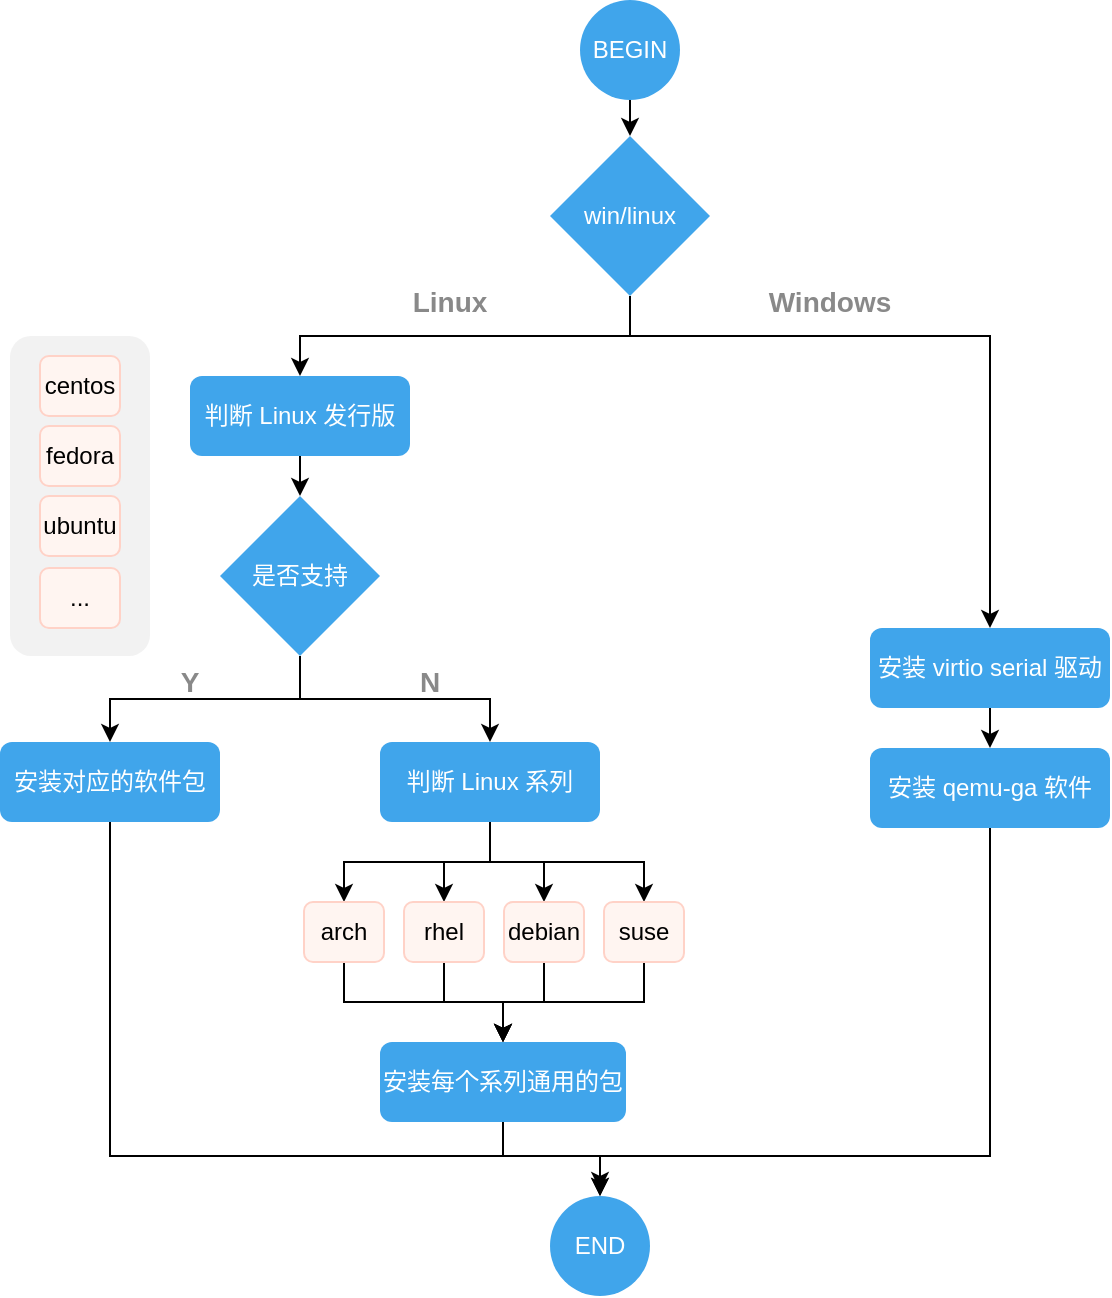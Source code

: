 <mxfile version="21.5.0" type="device">
  <diagram name="第 1 页" id="gsbbFs3zFN1NnET_AECv">
    <mxGraphModel dx="1416" dy="818" grid="1" gridSize="10" guides="1" tooltips="1" connect="1" arrows="1" fold="1" page="1" pageScale="1" pageWidth="827" pageHeight="1169" math="0" shadow="0">
      <root>
        <mxCell id="0" />
        <mxCell id="1" parent="0" />
        <mxCell id="Tiod2crEka9JLSqXW2F_-25" value="" style="rounded=1;whiteSpace=wrap;html=1;fillColor=#F2F2F2;strokeColor=none;" vertex="1" parent="1">
          <mxGeometry x="90" y="300" width="70" height="160" as="geometry" />
        </mxCell>
        <mxCell id="Tiod2crEka9JLSqXW2F_-3" style="edgeStyle=orthogonalEdgeStyle;rounded=0;orthogonalLoop=1;jettySize=auto;html=1;exitX=0.5;exitY=1;exitDx=0;exitDy=0;" edge="1" parent="1" source="Tiod2crEka9JLSqXW2F_-1" target="Tiod2crEka9JLSqXW2F_-2">
          <mxGeometry relative="1" as="geometry" />
        </mxCell>
        <mxCell id="Tiod2crEka9JLSqXW2F_-53" style="edgeStyle=orthogonalEdgeStyle;rounded=0;orthogonalLoop=1;jettySize=auto;html=1;exitX=0.5;exitY=1;exitDx=0;exitDy=0;" edge="1" parent="1" source="Tiod2crEka9JLSqXW2F_-1" target="Tiod2crEka9JLSqXW2F_-52">
          <mxGeometry relative="1" as="geometry">
            <Array as="points">
              <mxPoint x="400" y="300" />
              <mxPoint x="580" y="300" />
            </Array>
          </mxGeometry>
        </mxCell>
        <mxCell id="Tiod2crEka9JLSqXW2F_-1" value="win/linux" style="rhombus;whiteSpace=wrap;html=1;fillColor=#40A5EB;strokeColor=none;fontColor=#FFFFFF;" vertex="1" parent="1">
          <mxGeometry x="360" y="200" width="80" height="80" as="geometry" />
        </mxCell>
        <mxCell id="Tiod2crEka9JLSqXW2F_-12" style="edgeStyle=orthogonalEdgeStyle;rounded=0;orthogonalLoop=1;jettySize=auto;html=1;exitX=0.5;exitY=1;exitDx=0;exitDy=0;entryX=0.5;entryY=0;entryDx=0;entryDy=0;" edge="1" parent="1" source="Tiod2crEka9JLSqXW2F_-2" target="Tiod2crEka9JLSqXW2F_-11">
          <mxGeometry relative="1" as="geometry" />
        </mxCell>
        <mxCell id="Tiod2crEka9JLSqXW2F_-2" value="判断 Linux 发行版" style="rounded=1;whiteSpace=wrap;html=1;gradientColor=none;fillColor=#40A5EB;strokeColor=none;fontColor=#FFFFFF;" vertex="1" parent="1">
          <mxGeometry x="180" y="320" width="110" height="40" as="geometry" />
        </mxCell>
        <mxCell id="Tiod2crEka9JLSqXW2F_-6" value="&lt;span style=&quot;font-size: 14px;&quot;&gt;&lt;b&gt;&lt;font color=&quot;#898989&quot;&gt;Linux&lt;/font&gt;&lt;/b&gt;&lt;/span&gt;" style="text;html=1;strokeColor=none;fillColor=none;align=center;verticalAlign=middle;whiteSpace=wrap;rounded=0;" vertex="1" parent="1">
          <mxGeometry x="260" y="270" width="100" height="26" as="geometry" />
        </mxCell>
        <mxCell id="Tiod2crEka9JLSqXW2F_-17" style="edgeStyle=orthogonalEdgeStyle;rounded=0;orthogonalLoop=1;jettySize=auto;html=1;exitX=0.5;exitY=1;exitDx=0;exitDy=0;entryX=0.5;entryY=0;entryDx=0;entryDy=0;" edge="1" parent="1" source="Tiod2crEka9JLSqXW2F_-11" target="Tiod2crEka9JLSqXW2F_-16">
          <mxGeometry relative="1" as="geometry" />
        </mxCell>
        <mxCell id="Tiod2crEka9JLSqXW2F_-20" style="edgeStyle=orthogonalEdgeStyle;rounded=0;orthogonalLoop=1;jettySize=auto;html=1;exitX=0.5;exitY=1;exitDx=0;exitDy=0;entryX=0.5;entryY=0;entryDx=0;entryDy=0;" edge="1" parent="1" source="Tiod2crEka9JLSqXW2F_-11" target="Tiod2crEka9JLSqXW2F_-19">
          <mxGeometry relative="1" as="geometry" />
        </mxCell>
        <mxCell id="Tiod2crEka9JLSqXW2F_-11" value="是否支持" style="rhombus;whiteSpace=wrap;html=1;fillColor=#40A5EB;strokeColor=none;fontColor=#FFFFFF;" vertex="1" parent="1">
          <mxGeometry x="195" y="380" width="80" height="80" as="geometry" />
        </mxCell>
        <mxCell id="Tiod2crEka9JLSqXW2F_-50" style="edgeStyle=orthogonalEdgeStyle;rounded=0;orthogonalLoop=1;jettySize=auto;html=1;exitX=0.5;exitY=1;exitDx=0;exitDy=0;entryX=0.5;entryY=0;entryDx=0;entryDy=0;" edge="1" parent="1" source="Tiod2crEka9JLSqXW2F_-16" target="Tiod2crEka9JLSqXW2F_-49">
          <mxGeometry relative="1" as="geometry">
            <Array as="points">
              <mxPoint x="140" y="710" />
              <mxPoint x="385" y="710" />
            </Array>
          </mxGeometry>
        </mxCell>
        <mxCell id="Tiod2crEka9JLSqXW2F_-16" value="安装对应的软件包" style="rounded=1;whiteSpace=wrap;html=1;gradientColor=none;fillColor=#40A5EB;strokeColor=none;fontColor=#FFFFFF;" vertex="1" parent="1">
          <mxGeometry x="85" y="503" width="110" height="40" as="geometry" />
        </mxCell>
        <mxCell id="Tiod2crEka9JLSqXW2F_-18" value="&lt;font color=&quot;#898989&quot;&gt;&lt;span style=&quot;font-size: 14px;&quot;&gt;&lt;b&gt;N&lt;/b&gt;&lt;/span&gt;&lt;/font&gt;" style="text;html=1;strokeColor=none;fillColor=none;align=center;verticalAlign=middle;whiteSpace=wrap;rounded=0;" vertex="1" parent="1">
          <mxGeometry x="250" y="460" width="100" height="26" as="geometry" />
        </mxCell>
        <mxCell id="Tiod2crEka9JLSqXW2F_-38" style="edgeStyle=orthogonalEdgeStyle;rounded=0;orthogonalLoop=1;jettySize=auto;html=1;exitX=0.5;exitY=1;exitDx=0;exitDy=0;entryX=0.5;entryY=0;entryDx=0;entryDy=0;" edge="1" parent="1" source="Tiod2crEka9JLSqXW2F_-19" target="Tiod2crEka9JLSqXW2F_-26">
          <mxGeometry relative="1" as="geometry" />
        </mxCell>
        <mxCell id="Tiod2crEka9JLSqXW2F_-40" style="edgeStyle=orthogonalEdgeStyle;rounded=0;orthogonalLoop=1;jettySize=auto;html=1;exitX=0.5;exitY=1;exitDx=0;exitDy=0;entryX=0.5;entryY=0;entryDx=0;entryDy=0;" edge="1" parent="1" source="Tiod2crEka9JLSqXW2F_-19" target="Tiod2crEka9JLSqXW2F_-27">
          <mxGeometry relative="1" as="geometry" />
        </mxCell>
        <mxCell id="Tiod2crEka9JLSqXW2F_-41" style="edgeStyle=orthogonalEdgeStyle;rounded=0;orthogonalLoop=1;jettySize=auto;html=1;exitX=0.5;exitY=1;exitDx=0;exitDy=0;entryX=0.5;entryY=0;entryDx=0;entryDy=0;" edge="1" parent="1" source="Tiod2crEka9JLSqXW2F_-19" target="Tiod2crEka9JLSqXW2F_-28">
          <mxGeometry relative="1" as="geometry" />
        </mxCell>
        <mxCell id="Tiod2crEka9JLSqXW2F_-42" style="edgeStyle=orthogonalEdgeStyle;rounded=0;orthogonalLoop=1;jettySize=auto;html=1;exitX=0.5;exitY=1;exitDx=0;exitDy=0;entryX=0.5;entryY=0;entryDx=0;entryDy=0;" edge="1" parent="1" source="Tiod2crEka9JLSqXW2F_-19" target="Tiod2crEka9JLSqXW2F_-29">
          <mxGeometry relative="1" as="geometry" />
        </mxCell>
        <mxCell id="Tiod2crEka9JLSqXW2F_-19" value="判断 Linux 系列" style="rounded=1;whiteSpace=wrap;html=1;gradientColor=none;fillColor=#40A5EB;strokeColor=none;fontColor=#FFFFFF;" vertex="1" parent="1">
          <mxGeometry x="275" y="503" width="110" height="40" as="geometry" />
        </mxCell>
        <mxCell id="Tiod2crEka9JLSqXW2F_-23" value="&lt;font color=&quot;#898989&quot;&gt;&lt;span style=&quot;font-size: 14px;&quot;&gt;&lt;b&gt;Y&lt;/b&gt;&lt;/span&gt;&lt;/font&gt;" style="text;html=1;strokeColor=none;fillColor=none;align=center;verticalAlign=middle;whiteSpace=wrap;rounded=0;" vertex="1" parent="1">
          <mxGeometry x="130" y="460" width="100" height="26" as="geometry" />
        </mxCell>
        <mxCell id="Tiod2crEka9JLSqXW2F_-44" style="edgeStyle=orthogonalEdgeStyle;rounded=0;orthogonalLoop=1;jettySize=auto;html=1;exitX=0.5;exitY=1;exitDx=0;exitDy=0;entryX=0.5;entryY=0;entryDx=0;entryDy=0;" edge="1" parent="1" source="Tiod2crEka9JLSqXW2F_-26" target="Tiod2crEka9JLSqXW2F_-43">
          <mxGeometry relative="1" as="geometry" />
        </mxCell>
        <mxCell id="Tiod2crEka9JLSqXW2F_-26" value="arch" style="rounded=1;whiteSpace=wrap;html=1;fillColor=#FFF5F1;strokeColor=#FFD2C7;" vertex="1" parent="1">
          <mxGeometry x="237" y="583" width="40" height="30" as="geometry" />
        </mxCell>
        <mxCell id="Tiod2crEka9JLSqXW2F_-45" style="edgeStyle=orthogonalEdgeStyle;rounded=0;orthogonalLoop=1;jettySize=auto;html=1;exitX=0.5;exitY=1;exitDx=0;exitDy=0;" edge="1" parent="1" source="Tiod2crEka9JLSqXW2F_-27" target="Tiod2crEka9JLSqXW2F_-43">
          <mxGeometry relative="1" as="geometry" />
        </mxCell>
        <mxCell id="Tiod2crEka9JLSqXW2F_-27" value="rhel" style="rounded=1;whiteSpace=wrap;html=1;fillColor=#FFF5F1;strokeColor=#FFD2C7;" vertex="1" parent="1">
          <mxGeometry x="287" y="583" width="40" height="30" as="geometry" />
        </mxCell>
        <mxCell id="Tiod2crEka9JLSqXW2F_-46" style="edgeStyle=orthogonalEdgeStyle;rounded=0;orthogonalLoop=1;jettySize=auto;html=1;exitX=0.5;exitY=1;exitDx=0;exitDy=0;entryX=0.5;entryY=0;entryDx=0;entryDy=0;" edge="1" parent="1" source="Tiod2crEka9JLSqXW2F_-28" target="Tiod2crEka9JLSqXW2F_-43">
          <mxGeometry relative="1" as="geometry" />
        </mxCell>
        <mxCell id="Tiod2crEka9JLSqXW2F_-28" value="debian" style="rounded=1;whiteSpace=wrap;html=1;fillColor=#FFF5F1;strokeColor=#FFD2C7;" vertex="1" parent="1">
          <mxGeometry x="337" y="583" width="40" height="30" as="geometry" />
        </mxCell>
        <mxCell id="Tiod2crEka9JLSqXW2F_-48" style="edgeStyle=orthogonalEdgeStyle;rounded=0;orthogonalLoop=1;jettySize=auto;html=1;exitX=0.5;exitY=1;exitDx=0;exitDy=0;entryX=0.5;entryY=0;entryDx=0;entryDy=0;" edge="1" parent="1" source="Tiod2crEka9JLSqXW2F_-29" target="Tiod2crEka9JLSqXW2F_-43">
          <mxGeometry relative="1" as="geometry" />
        </mxCell>
        <mxCell id="Tiod2crEka9JLSqXW2F_-29" value="suse" style="rounded=1;whiteSpace=wrap;html=1;fillColor=#FFF5F1;strokeColor=#FFD2C7;" vertex="1" parent="1">
          <mxGeometry x="387" y="583" width="40" height="30" as="geometry" />
        </mxCell>
        <mxCell id="Tiod2crEka9JLSqXW2F_-31" value="centos" style="rounded=1;whiteSpace=wrap;html=1;fillColor=#FFF5F1;strokeColor=#FFD2C7;" vertex="1" parent="1">
          <mxGeometry x="105" y="310" width="40" height="30" as="geometry" />
        </mxCell>
        <mxCell id="Tiod2crEka9JLSqXW2F_-32" value="fedora" style="rounded=1;whiteSpace=wrap;html=1;fillColor=#FFF5F1;strokeColor=#FFD2C7;" vertex="1" parent="1">
          <mxGeometry x="105" y="345" width="40" height="30" as="geometry" />
        </mxCell>
        <mxCell id="Tiod2crEka9JLSqXW2F_-35" value="ubuntu" style="rounded=1;whiteSpace=wrap;html=1;fillColor=#FFF5F1;strokeColor=#FFD2C7;" vertex="1" parent="1">
          <mxGeometry x="105" y="380" width="40" height="30" as="geometry" />
        </mxCell>
        <mxCell id="Tiod2crEka9JLSqXW2F_-36" value="..." style="rounded=1;whiteSpace=wrap;html=1;fillColor=#FFF5F1;strokeColor=#FFD2C7;" vertex="1" parent="1">
          <mxGeometry x="105" y="416" width="40" height="30" as="geometry" />
        </mxCell>
        <mxCell id="Tiod2crEka9JLSqXW2F_-51" style="edgeStyle=orthogonalEdgeStyle;rounded=0;orthogonalLoop=1;jettySize=auto;html=1;exitX=0.5;exitY=1;exitDx=0;exitDy=0;entryX=0.5;entryY=0;entryDx=0;entryDy=0;" edge="1" parent="1">
          <mxGeometry relative="1" as="geometry">
            <mxPoint x="336.5" y="690" as="sourcePoint" />
            <mxPoint x="385" y="727" as="targetPoint" />
            <Array as="points">
              <mxPoint x="337" y="710" />
              <mxPoint x="385" y="710" />
            </Array>
          </mxGeometry>
        </mxCell>
        <mxCell id="Tiod2crEka9JLSqXW2F_-43" value="安装每个系列通用的包" style="rounded=1;whiteSpace=wrap;html=1;gradientColor=none;fillColor=#40A5EB;strokeColor=none;fontColor=#FFFFFF;" vertex="1" parent="1">
          <mxGeometry x="275" y="653" width="123" height="40" as="geometry" />
        </mxCell>
        <mxCell id="Tiod2crEka9JLSqXW2F_-49" value="END" style="ellipse;whiteSpace=wrap;html=1;aspect=fixed;fillColor=#40A5EB;fontColor=#FFFFFF;strokeColor=none;" vertex="1" parent="1">
          <mxGeometry x="360" y="730" width="50" height="50" as="geometry" />
        </mxCell>
        <mxCell id="Tiod2crEka9JLSqXW2F_-55" style="edgeStyle=orthogonalEdgeStyle;rounded=0;orthogonalLoop=1;jettySize=auto;html=1;exitX=0.5;exitY=1;exitDx=0;exitDy=0;entryX=0.5;entryY=0;entryDx=0;entryDy=0;" edge="1" parent="1" source="Tiod2crEka9JLSqXW2F_-52" target="Tiod2crEka9JLSqXW2F_-54">
          <mxGeometry relative="1" as="geometry" />
        </mxCell>
        <mxCell id="Tiod2crEka9JLSqXW2F_-52" value="安装 virtio serial 驱动" style="rounded=1;whiteSpace=wrap;html=1;gradientColor=none;fillColor=#40A5EB;strokeColor=none;fontColor=#FFFFFF;" vertex="1" parent="1">
          <mxGeometry x="520" y="446" width="120" height="40" as="geometry" />
        </mxCell>
        <mxCell id="Tiod2crEka9JLSqXW2F_-56" style="edgeStyle=orthogonalEdgeStyle;rounded=0;orthogonalLoop=1;jettySize=auto;html=1;exitX=0.5;exitY=1;exitDx=0;exitDy=0;entryX=0.5;entryY=0;entryDx=0;entryDy=0;" edge="1" parent="1" source="Tiod2crEka9JLSqXW2F_-54" target="Tiod2crEka9JLSqXW2F_-49">
          <mxGeometry relative="1" as="geometry">
            <Array as="points">
              <mxPoint x="580" y="710" />
              <mxPoint x="385" y="710" />
            </Array>
          </mxGeometry>
        </mxCell>
        <mxCell id="Tiod2crEka9JLSqXW2F_-54" value="安装 qemu-ga 软件" style="rounded=1;whiteSpace=wrap;html=1;gradientColor=none;fillColor=#40A5EB;strokeColor=none;fontColor=#FFFFFF;" vertex="1" parent="1">
          <mxGeometry x="520" y="506" width="120" height="40" as="geometry" />
        </mxCell>
        <mxCell id="Tiod2crEka9JLSqXW2F_-57" value="&lt;span style=&quot;font-size: 14px;&quot;&gt;&lt;b&gt;&lt;font color=&quot;#898989&quot;&gt;Windows&lt;/font&gt;&lt;/b&gt;&lt;/span&gt;" style="text;html=1;strokeColor=none;fillColor=none;align=center;verticalAlign=middle;whiteSpace=wrap;rounded=0;" vertex="1" parent="1">
          <mxGeometry x="450" y="270" width="100" height="26" as="geometry" />
        </mxCell>
        <mxCell id="Tiod2crEka9JLSqXW2F_-59" style="edgeStyle=orthogonalEdgeStyle;rounded=0;orthogonalLoop=1;jettySize=auto;html=1;exitX=0.5;exitY=1;exitDx=0;exitDy=0;entryX=0.5;entryY=0;entryDx=0;entryDy=0;" edge="1" parent="1" source="Tiod2crEka9JLSqXW2F_-58" target="Tiod2crEka9JLSqXW2F_-1">
          <mxGeometry relative="1" as="geometry" />
        </mxCell>
        <mxCell id="Tiod2crEka9JLSqXW2F_-58" value="BEGIN" style="ellipse;whiteSpace=wrap;html=1;aspect=fixed;fillColor=#40A5EB;fontColor=#FFFFFF;strokeColor=none;" vertex="1" parent="1">
          <mxGeometry x="375" y="132" width="50" height="50" as="geometry" />
        </mxCell>
      </root>
    </mxGraphModel>
  </diagram>
</mxfile>
